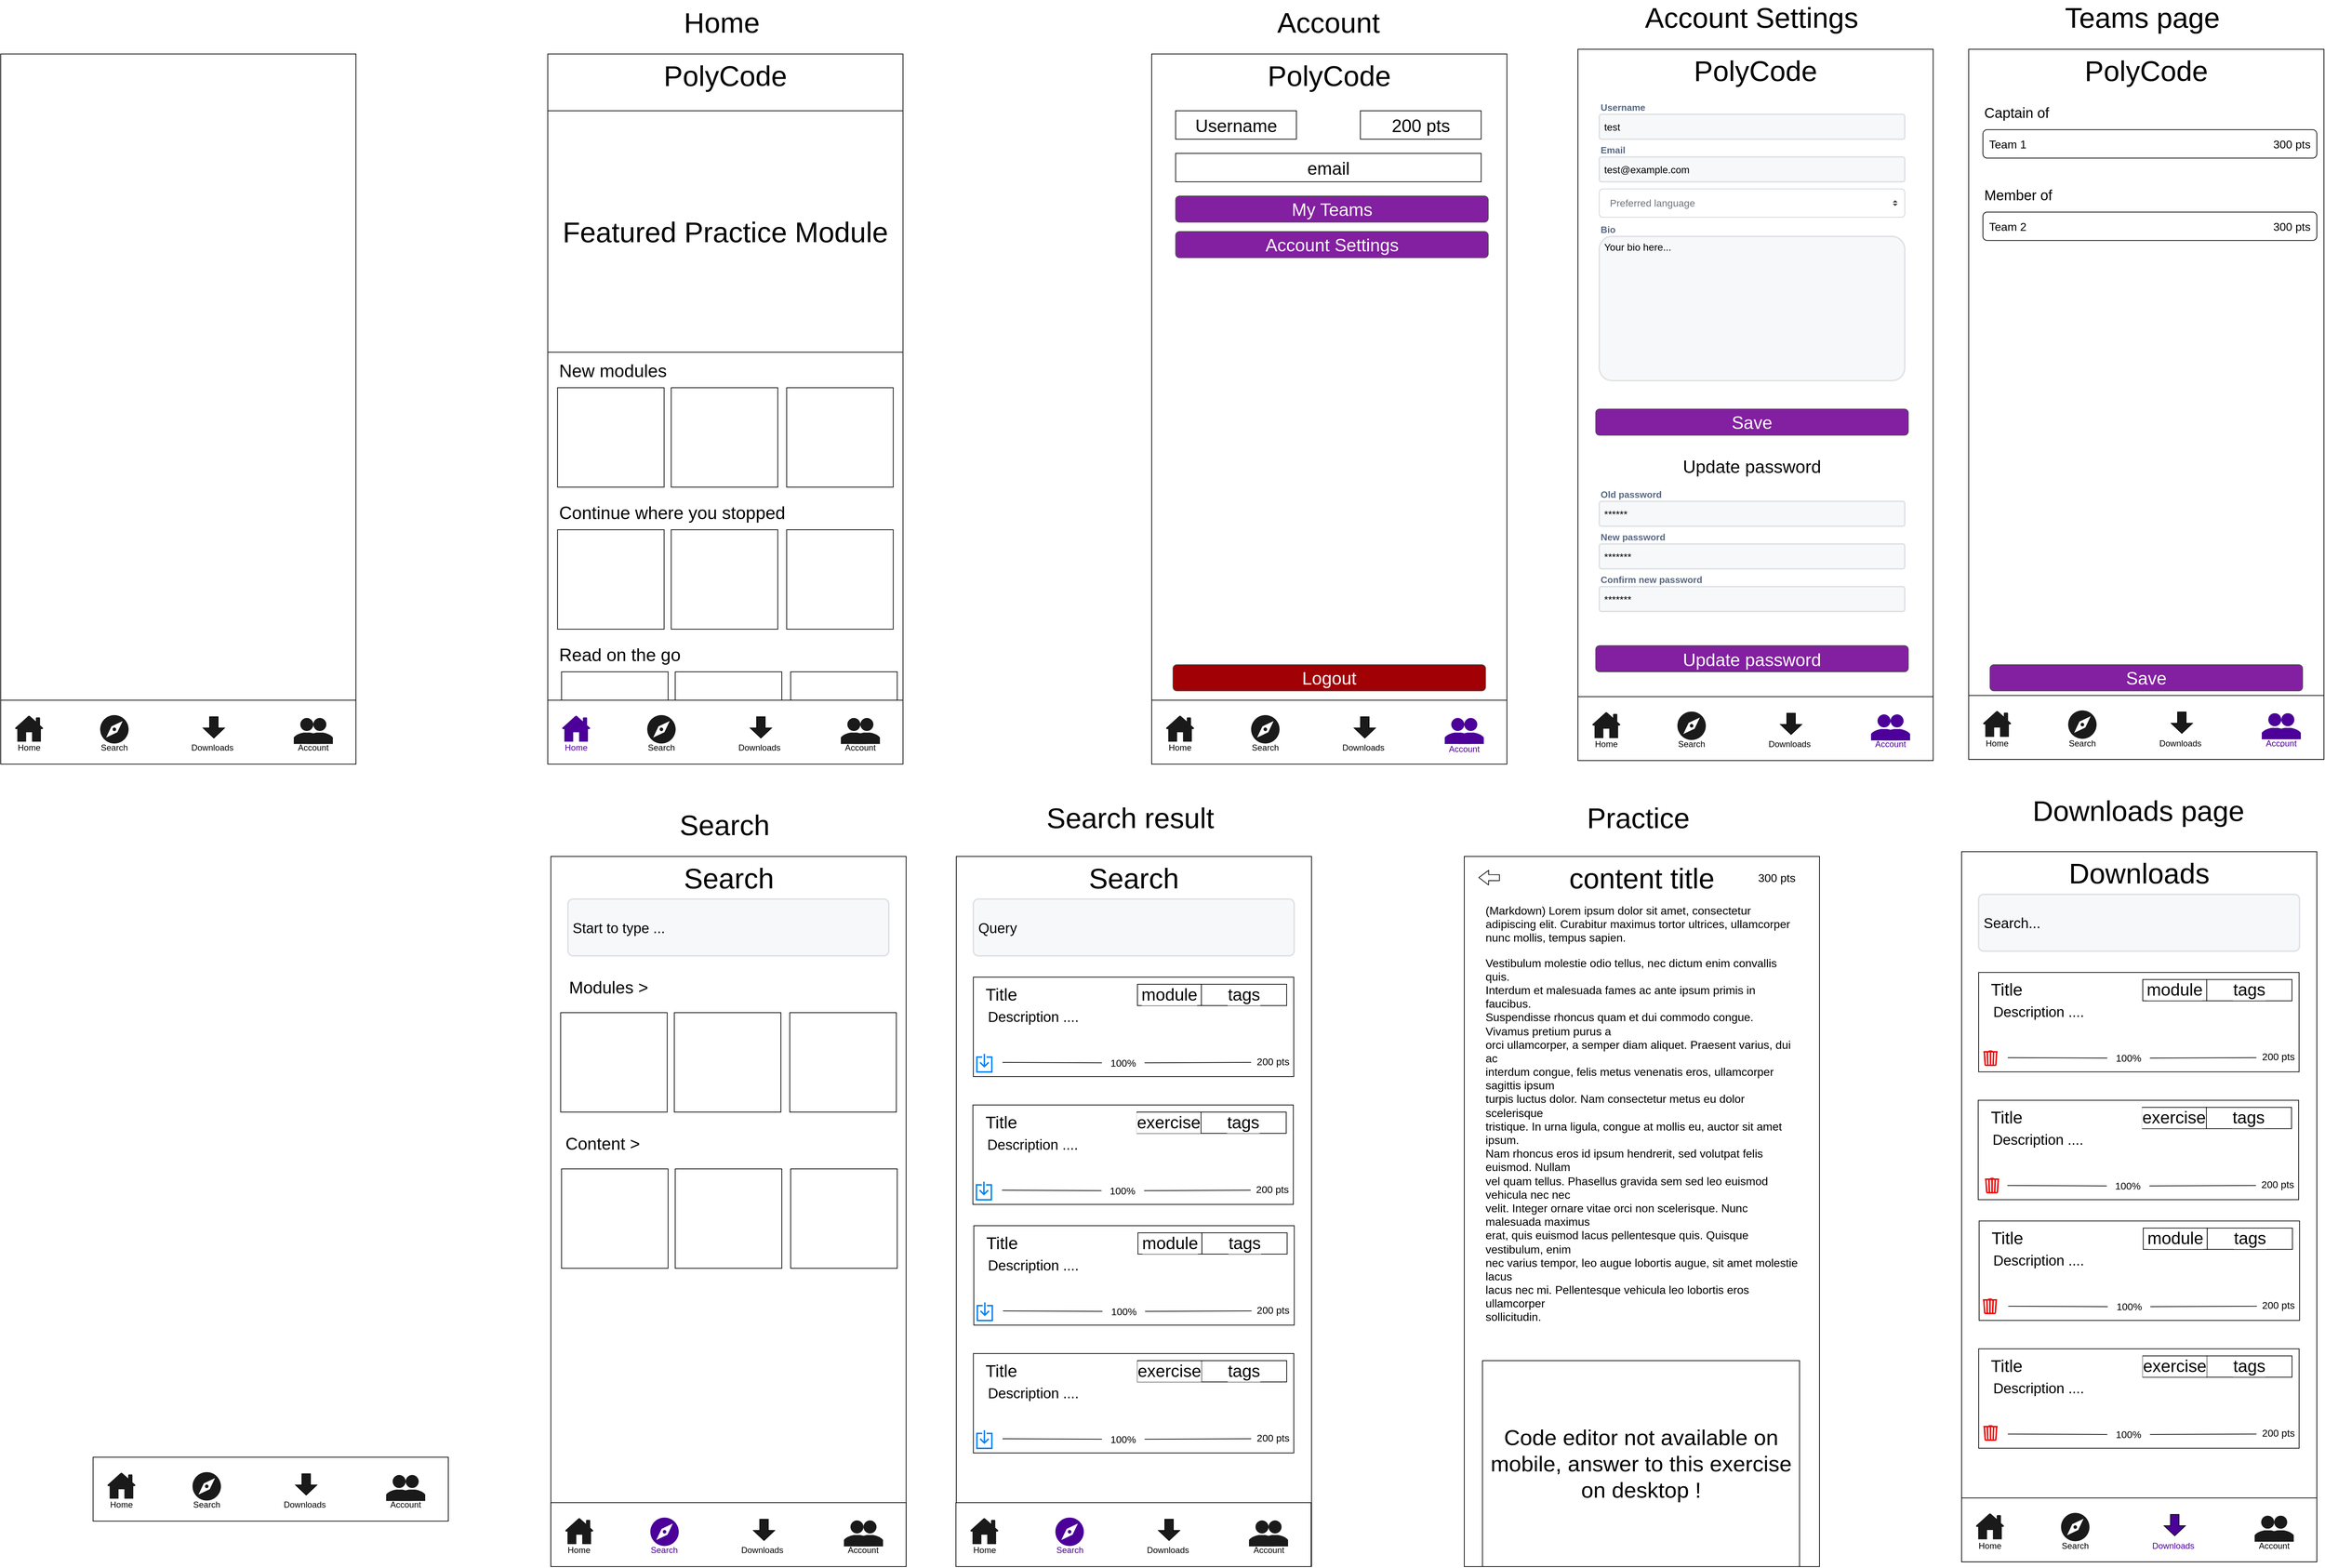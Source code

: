 <mxfile>
    <diagram id="5f1qsJ-k96uJmgbrYSEO" name="Page-1">
        <mxGraphModel dx="1348" dy="2881" grid="1" gridSize="10" guides="1" tooltips="1" connect="1" arrows="1" fold="1" page="1" pageScale="1" pageWidth="850" pageHeight="1100" math="0" shadow="0">
            <root>
                <mxCell id="0"/>
                <mxCell id="1" parent="0"/>
                <mxCell id="19" value="" style="rounded=0;whiteSpace=wrap;html=1;aspect=fixed;" parent="1" vertex="1">
                    <mxGeometry x="850" y="-2120" width="500" height="1000" as="geometry"/>
                </mxCell>
                <mxCell id="43" value="" style="rounded=0;whiteSpace=wrap;html=1;fontSize=40;strokeWidth=1;fillColor=none;" parent="1" vertex="1">
                    <mxGeometry x="869.38" y="-1250" width="150" height="130" as="geometry"/>
                </mxCell>
                <mxCell id="45" value="" style="rounded=0;whiteSpace=wrap;html=1;fontSize=40;strokeWidth=1;fillColor=none;" parent="1" vertex="1">
                    <mxGeometry x="1029.38" y="-1250" width="150" height="130" as="geometry"/>
                </mxCell>
                <mxCell id="46" value="" style="rounded=0;whiteSpace=wrap;html=1;fontSize=40;strokeWidth=1;fillColor=default;" parent="1" vertex="1">
                    <mxGeometry x="1191.88" y="-1250" width="150" height="130" as="geometry"/>
                </mxCell>
                <mxCell id="3" value="" style="rounded=0;whiteSpace=wrap;html=1;aspect=fixed;" parent="1" vertex="1">
                    <mxGeometry x="80" y="-2120" width="500" height="1000" as="geometry"/>
                </mxCell>
                <mxCell id="31" value="&lt;font style=&quot;font-size: 40px;&quot;&gt;PolyCode&lt;/font&gt;" style="rounded=0;whiteSpace=wrap;html=1;strokeColor=none;fontSize=40;strokeWidth=0;fillColor=none;" parent="1" vertex="1">
                    <mxGeometry x="976.25" y="-2120" width="247.5" height="60" as="geometry"/>
                </mxCell>
                <mxCell id="32" value="Home" style="text;html=1;strokeColor=none;fillColor=none;align=center;verticalAlign=middle;whiteSpace=wrap;rounded=0;fontSize=40;" parent="1" vertex="1">
                    <mxGeometry x="1005" y="-2180" width="180" height="30" as="geometry"/>
                </mxCell>
                <mxCell id="33" value="Featured Practice Module" style="rounded=0;whiteSpace=wrap;html=1;fontSize=40;strokeWidth=1;" parent="1" vertex="1">
                    <mxGeometry x="850" y="-2040" width="500" height="340" as="geometry"/>
                </mxCell>
                <mxCell id="34" value="" style="rounded=0;whiteSpace=wrap;html=1;fontSize=40;strokeWidth=1;fillColor=none;" parent="1" vertex="1">
                    <mxGeometry x="863.75" y="-1650" width="150" height="140" as="geometry"/>
                </mxCell>
                <mxCell id="35" value="New modules" style="text;html=1;strokeColor=none;fillColor=none;align=left;verticalAlign=middle;whiteSpace=wrap;rounded=0;fontSize=25;" parent="1" vertex="1">
                    <mxGeometry x="863.75" y="-1690" width="170" height="30" as="geometry"/>
                </mxCell>
                <mxCell id="37" value="" style="rounded=0;whiteSpace=wrap;html=1;fontSize=40;strokeWidth=1;fillColor=none;" parent="1" vertex="1">
                    <mxGeometry x="1023.75" y="-1650" width="150" height="140" as="geometry"/>
                </mxCell>
                <mxCell id="38" value="" style="rounded=0;whiteSpace=wrap;html=1;fontSize=40;strokeWidth=1;fillColor=default;" parent="1" vertex="1">
                    <mxGeometry x="1186.25" y="-1650" width="150" height="140" as="geometry"/>
                </mxCell>
                <mxCell id="39" value="" style="rounded=0;whiteSpace=wrap;html=1;fontSize=40;strokeWidth=1;fillColor=none;" parent="1" vertex="1">
                    <mxGeometry x="863.75" y="-1450" width="150" height="140" as="geometry"/>
                </mxCell>
                <mxCell id="40" value="Continue where you stopped" style="text;html=1;strokeColor=none;fillColor=none;align=left;verticalAlign=middle;whiteSpace=wrap;rounded=0;fontSize=25;" parent="1" vertex="1">
                    <mxGeometry x="863.75" y="-1490" width="340" height="30" as="geometry"/>
                </mxCell>
                <mxCell id="41" value="" style="rounded=0;whiteSpace=wrap;html=1;fontSize=40;strokeWidth=1;fillColor=none;" parent="1" vertex="1">
                    <mxGeometry x="1023.75" y="-1450" width="150" height="140" as="geometry"/>
                </mxCell>
                <mxCell id="42" value="" style="rounded=0;whiteSpace=wrap;html=1;fontSize=40;strokeWidth=1;fillColor=default;" parent="1" vertex="1">
                    <mxGeometry x="1186.25" y="-1450" width="150" height="140" as="geometry"/>
                </mxCell>
                <mxCell id="44" value="Read on the go" style="text;html=1;strokeColor=none;fillColor=none;align=left;verticalAlign=middle;whiteSpace=wrap;rounded=0;fontSize=25;" parent="1" vertex="1">
                    <mxGeometry x="863.75" y="-1290" width="340" height="30" as="geometry"/>
                </mxCell>
                <mxCell id="50" value="" style="rounded=0;whiteSpace=wrap;html=1;aspect=fixed;" parent="1" vertex="1">
                    <mxGeometry x="1700" y="-2120" width="500" height="1000" as="geometry"/>
                </mxCell>
                <mxCell id="54" value="" style="rounded=0;whiteSpace=wrap;html=1;fontColor=#000000;" parent="1" vertex="1">
                    <mxGeometry x="1700" y="-1210" width="500" height="90" as="geometry"/>
                </mxCell>
                <mxCell id="65" value="&lt;font style=&quot;font-size: 40px;&quot;&gt;PolyCode&lt;/font&gt;" style="rounded=0;whiteSpace=wrap;html=1;strokeColor=none;fontSize=40;strokeWidth=0;fillColor=none;" parent="1" vertex="1">
                    <mxGeometry x="1826.25" y="-2120" width="247.5" height="60" as="geometry"/>
                </mxCell>
                <mxCell id="66" value="Account" style="text;html=1;strokeColor=none;fillColor=none;align=center;verticalAlign=middle;whiteSpace=wrap;rounded=0;fontSize=40;" parent="1" vertex="1">
                    <mxGeometry x="1858.75" y="-2180" width="180" height="30" as="geometry"/>
                </mxCell>
                <mxCell id="80" value="Username" style="rounded=0;whiteSpace=wrap;html=1;labelBackgroundColor=none;fontSize=25;fontColor=none;strokeWidth=1;fillColor=none;" parent="1" vertex="1">
                    <mxGeometry x="1733.75" y="-2040" width="170" height="40" as="geometry"/>
                </mxCell>
                <mxCell id="81" value="200 pts" style="rounded=0;whiteSpace=wrap;html=1;labelBackgroundColor=none;fontSize=25;fontColor=none;strokeWidth=1;fillColor=none;" parent="1" vertex="1">
                    <mxGeometry x="1993.75" y="-2040" width="170" height="40" as="geometry"/>
                </mxCell>
                <mxCell id="82" value="email" style="rounded=0;whiteSpace=wrap;html=1;labelBackgroundColor=none;fontSize=25;fontColor=none;strokeWidth=1;fillColor=none;" parent="1" vertex="1">
                    <mxGeometry x="1733.75" y="-1980" width="430" height="40" as="geometry"/>
                </mxCell>
                <mxCell id="84" value="Logout" style="rounded=1;html=1;shadow=0;dashed=0;whiteSpace=wrap;fontSize=25;fillColor=#A10005;align=center;strokeColor=#4D4D4D;fontColor=#ffffff;labelBackgroundColor=none;" parent="1" vertex="1">
                    <mxGeometry x="1730" y="-1260" width="440" height="36.88" as="geometry"/>
                </mxCell>
                <mxCell id="85" value="My Teams" style="rounded=1;html=1;shadow=0;dashed=0;whiteSpace=wrap;fontSize=25;fillColor=#831FA1;align=center;strokeColor=#4D4D4D;fontColor=#ffffff;labelBackgroundColor=none;" parent="1" vertex="1">
                    <mxGeometry x="1733.75" y="-1920" width="440" height="36.88" as="geometry"/>
                </mxCell>
                <mxCell id="87" value="Account Settings" style="rounded=1;html=1;shadow=0;dashed=0;whiteSpace=wrap;fontSize=25;fillColor=#831FA1;align=center;strokeColor=#4D4D4D;fontColor=#ffffff;labelBackgroundColor=none;" parent="1" vertex="1">
                    <mxGeometry x="1733.75" y="-1870" width="440" height="36.88" as="geometry"/>
                </mxCell>
                <mxCell id="88" value="" style="rounded=0;whiteSpace=wrap;html=1;aspect=fixed;" parent="1" vertex="1">
                    <mxGeometry x="2300" y="-2126.66" width="500" height="1000" as="geometry"/>
                </mxCell>
                <mxCell id="100" value="&lt;font style=&quot;font-size: 40px;&quot;&gt;PolyCode&lt;/font&gt;" style="rounded=0;whiteSpace=wrap;html=1;strokeColor=none;fontSize=40;strokeWidth=0;fillColor=none;" parent="1" vertex="1">
                    <mxGeometry x="2426.25" y="-2126.66" width="247.5" height="60" as="geometry"/>
                </mxCell>
                <mxCell id="101" value="Account Settings" style="text;html=1;strokeColor=none;fillColor=none;align=center;verticalAlign=middle;whiteSpace=wrap;rounded=0;fontSize=40;" parent="1" vertex="1">
                    <mxGeometry x="2384.38" y="-2186.66" width="321.25" height="30" as="geometry"/>
                </mxCell>
                <mxCell id="108" value="&lt;font style=&quot;font-size: 13px&quot;&gt;Username&lt;/font&gt;" style="fillColor=none;strokeColor=none;html=1;fontSize=12;fontStyle=0;align=left;fontColor=#596780;fontStyle=1;fontSize=11" parent="1" vertex="1">
                    <mxGeometry x="2330" y="-2055" width="240" height="20" as="geometry"/>
                </mxCell>
                <mxCell id="109" value="&lt;font style=&quot;font-size: 14px&quot;&gt;test&lt;/font&gt;" style="rounded=1;arcSize=9;fillColor=#F7F8F9;align=left;spacingLeft=5;strokeColor=#DEE1E6;html=1;strokeWidth=2;fontSize=12" parent="1" vertex="1">
                    <mxGeometry x="2330" y="-2035" width="430" height="35" as="geometry"/>
                </mxCell>
                <mxCell id="110" value="&lt;font style=&quot;font-size: 13px&quot;&gt;Email&lt;/font&gt;" style="fillColor=none;strokeColor=none;html=1;fontSize=12;fontStyle=0;align=left;fontColor=#596780;fontStyle=1;fontSize=11" parent="1" vertex="1">
                    <mxGeometry x="2330" y="-1995" width="240" height="20" as="geometry"/>
                </mxCell>
                <mxCell id="111" value="&lt;font style=&quot;font-size: 14px&quot;&gt;test@example.com&lt;/font&gt;" style="rounded=1;arcSize=9;fillColor=#F7F8F9;align=left;spacingLeft=5;strokeColor=#DEE1E6;html=1;strokeWidth=2;fontSize=12" parent="1" vertex="1">
                    <mxGeometry x="2330" y="-1975" width="430" height="35" as="geometry"/>
                </mxCell>
                <mxCell id="112" value="Preferred language" style="html=1;shadow=0;dashed=0;shape=mxgraph.bootstrap.rrect;rSize=5;fillColor=#ffffff;strokeColor=#CED4DA;align=left;spacing=15;fontSize=14;fontColor=#6C767D;" parent="1" vertex="1">
                    <mxGeometry x="2330.01" y="-1930" width="430" height="40" as="geometry"/>
                </mxCell>
                <mxCell id="113" value="" style="shape=triangle;direction=south;fillColor=#343A40;strokeColor=none;perimeter=none;fontSize=14;" parent="112" vertex="1">
                    <mxGeometry x="1" y="0.5" width="7" height="3" relative="1" as="geometry">
                        <mxPoint x="-17" y="1" as="offset"/>
                    </mxGeometry>
                </mxCell>
                <mxCell id="114" value="" style="shape=triangle;direction=north;fillColor=#343A40;strokeColor=none;perimeter=none;fontSize=14;" parent="112" vertex="1">
                    <mxGeometry x="1" y="0.5" width="7" height="3" relative="1" as="geometry">
                        <mxPoint x="-17" y="-4" as="offset"/>
                    </mxGeometry>
                </mxCell>
                <mxCell id="115" value="&lt;font style=&quot;font-size: 13px&quot;&gt;Bio&lt;/font&gt;" style="fillColor=none;strokeColor=none;html=1;fontSize=12;fontStyle=0;align=left;fontColor=#596780;fontStyle=1;fontSize=11" parent="1" vertex="1">
                    <mxGeometry x="2330.01" y="-1883.12" width="240" height="20" as="geometry"/>
                </mxCell>
                <mxCell id="116" value="&lt;font style=&quot;font-size: 14px&quot;&gt;Your bio here...&lt;br&gt;&lt;/font&gt;" style="rounded=1;arcSize=9;fillColor=#F7F8F9;align=left;spacingLeft=5;strokeColor=#DEE1E6;html=1;strokeWidth=2;fontSize=12;verticalAlign=top;" parent="1" vertex="1">
                    <mxGeometry x="2330.01" y="-1863.12" width="430" height="203.12" as="geometry"/>
                </mxCell>
                <mxCell id="117" value="Save" style="rounded=1;html=1;shadow=0;dashed=0;whiteSpace=wrap;fontSize=25;fillColor=#831FA1;align=center;strokeColor=#4D4D4D;fontColor=#ffffff;labelBackgroundColor=none;" parent="1" vertex="1">
                    <mxGeometry x="2325" y="-1620" width="440" height="36.88" as="geometry"/>
                </mxCell>
                <mxCell id="118" value="" style="rounded=0;whiteSpace=wrap;html=1;aspect=fixed;" parent="1" vertex="1">
                    <mxGeometry x="2850" y="-2126.66" width="500" height="1000" as="geometry"/>
                </mxCell>
                <mxCell id="130" value="&lt;font style=&quot;font-size: 40px;&quot;&gt;PolyCode&lt;/font&gt;" style="rounded=0;whiteSpace=wrap;html=1;strokeColor=none;fontSize=40;strokeWidth=0;fillColor=none;" parent="1" vertex="1">
                    <mxGeometry x="2976.25" y="-2126.66" width="247.5" height="60" as="geometry"/>
                </mxCell>
                <mxCell id="131" value="Teams page" style="text;html=1;strokeColor=none;fillColor=none;align=center;verticalAlign=middle;whiteSpace=wrap;rounded=0;fontSize=40;" parent="1" vertex="1">
                    <mxGeometry x="2934.38" y="-2186.66" width="321.25" height="30" as="geometry"/>
                </mxCell>
                <mxCell id="141" value="Save" style="rounded=1;html=1;shadow=0;dashed=0;whiteSpace=wrap;fontSize=25;fillColor=#831FA1;align=center;strokeColor=#4D4D4D;fontColor=#ffffff;labelBackgroundColor=none;" parent="1" vertex="1">
                    <mxGeometry x="2880" y="-1260" width="440" height="36.88" as="geometry"/>
                </mxCell>
                <mxCell id="142" value="&lt;font style=&quot;font-size: 20px&quot;&gt;Captain of&amp;nbsp;&lt;/font&gt;" style="text;html=1;align=left;verticalAlign=middle;resizable=0;points=[];autosize=1;strokeColor=none;fillColor=none;fontSize=14;" parent="1" vertex="1">
                    <mxGeometry x="2870" y="-2048.34" width="110" height="20" as="geometry"/>
                </mxCell>
                <mxCell id="143" value="" style="rounded=1;whiteSpace=wrap;html=1;fontSize=20;" parent="1" vertex="1">
                    <mxGeometry x="2870" y="-2013.34" width="470" height="40" as="geometry"/>
                </mxCell>
                <mxCell id="144" value="Team 1" style="text;html=1;strokeColor=none;fillColor=none;align=center;verticalAlign=middle;whiteSpace=wrap;rounded=0;fontSize=16;" parent="1" vertex="1">
                    <mxGeometry x="2870" y="-2008.34" width="70" height="30" as="geometry"/>
                </mxCell>
                <mxCell id="145" value="300 pts" style="text;html=1;strokeColor=none;fillColor=none;align=center;verticalAlign=middle;whiteSpace=wrap;rounded=0;fontSize=16;" parent="1" vertex="1">
                    <mxGeometry x="3270" y="-2008.34" width="70" height="30" as="geometry"/>
                </mxCell>
                <mxCell id="146" value="&lt;font style=&quot;font-size: 20px&quot;&gt;Member of&amp;nbsp;&lt;/font&gt;" style="text;html=1;align=left;verticalAlign=middle;resizable=0;points=[];autosize=1;strokeColor=none;fillColor=none;fontSize=14;" parent="1" vertex="1">
                    <mxGeometry x="2870" y="-1932.4" width="120" height="20" as="geometry"/>
                </mxCell>
                <mxCell id="147" value="" style="rounded=1;whiteSpace=wrap;html=1;fontSize=20;" parent="1" vertex="1">
                    <mxGeometry x="2870" y="-1897.4" width="470" height="40" as="geometry"/>
                </mxCell>
                <mxCell id="148" value="Team 2" style="text;html=1;strokeColor=none;fillColor=none;align=center;verticalAlign=middle;whiteSpace=wrap;rounded=0;fontSize=16;" parent="1" vertex="1">
                    <mxGeometry x="2870" y="-1892.4" width="70" height="30" as="geometry"/>
                </mxCell>
                <mxCell id="149" value="300 pts" style="text;html=1;strokeColor=none;fillColor=none;align=center;verticalAlign=middle;whiteSpace=wrap;rounded=0;fontSize=16;" parent="1" vertex="1">
                    <mxGeometry x="3270" y="-1892.4" width="70" height="30" as="geometry"/>
                </mxCell>
                <mxCell id="150" value="" style="rounded=0;whiteSpace=wrap;html=1;aspect=fixed;" parent="1" vertex="1">
                    <mxGeometry x="854.38" y="-990" width="500" height="1000" as="geometry"/>
                </mxCell>
                <mxCell id="165" value="&lt;font style=&quot;font-size: 40px&quot;&gt;Search&lt;/font&gt;" style="rounded=0;whiteSpace=wrap;html=1;strokeColor=none;fontSize=40;strokeWidth=0;fillColor=none;" parent="1" vertex="1">
                    <mxGeometry x="980.63" y="-990" width="247.5" height="60" as="geometry"/>
                </mxCell>
                <mxCell id="166" value="Search" style="text;html=1;strokeColor=none;fillColor=none;align=center;verticalAlign=middle;whiteSpace=wrap;rounded=0;fontSize=40;" parent="1" vertex="1">
                    <mxGeometry x="1009.38" y="-1050" width="180" height="30" as="geometry"/>
                </mxCell>
                <mxCell id="178" value="Start to type ..." style="rounded=1;arcSize=9;fillColor=#F7F8F9;align=left;spacingLeft=5;strokeColor=#DEE1E6;html=1;strokeWidth=2;fontSize=20;" parent="1" vertex="1">
                    <mxGeometry x="878.38" y="-930" width="451.62" height="80" as="geometry"/>
                </mxCell>
                <mxCell id="179" value="Modules &amp;gt;" style="text;html=1;strokeColor=none;fillColor=none;align=left;verticalAlign=middle;whiteSpace=wrap;rounded=0;fontSize=24;" parent="1" vertex="1">
                    <mxGeometry x="878.38" y="-820" width="131.62" height="30" as="geometry"/>
                </mxCell>
                <mxCell id="181" value="Content &amp;gt;" style="text;html=1;strokeColor=none;fillColor=none;align=left;verticalAlign=middle;whiteSpace=wrap;rounded=0;fontSize=24;" parent="1" vertex="1">
                    <mxGeometry x="872.94" y="-600" width="131.62" height="30" as="geometry"/>
                </mxCell>
                <mxCell id="182" value="" style="rounded=0;whiteSpace=wrap;fontSize=40;strokeWidth=1;fillColor=none;" parent="1" vertex="1">
                    <mxGeometry x="868.13" y="-770" width="150" height="140" as="geometry"/>
                </mxCell>
                <mxCell id="183" value="" style="rounded=0;whiteSpace=wrap;fontSize=40;strokeWidth=1;fillColor=none;" parent="1" vertex="1">
                    <mxGeometry x="1028.13" y="-770" width="150" height="140" as="geometry"/>
                </mxCell>
                <mxCell id="184" value="" style="rounded=0;whiteSpace=wrap;fontSize=40;strokeWidth=1;fillColor=default;" parent="1" vertex="1">
                    <mxGeometry x="1190.63" y="-770" width="150" height="140" as="geometry"/>
                </mxCell>
                <mxCell id="185" value="" style="rounded=0;whiteSpace=wrap;html=1;fontSize=40;strokeWidth=1;fillColor=none;" parent="1" vertex="1">
                    <mxGeometry x="869.38" y="-550" width="150" height="140" as="geometry"/>
                </mxCell>
                <mxCell id="186" value="" style="rounded=0;whiteSpace=wrap;html=1;fontSize=40;strokeWidth=1;fillColor=none;" parent="1" vertex="1">
                    <mxGeometry x="1029.38" y="-550" width="150" height="140" as="geometry"/>
                </mxCell>
                <mxCell id="187" value="" style="rounded=0;whiteSpace=wrap;html=1;fontSize=40;strokeWidth=1;fillColor=default;" parent="1" vertex="1">
                    <mxGeometry x="1191.88" y="-550" width="150" height="140" as="geometry"/>
                </mxCell>
                <mxCell id="188" value="" style="rounded=0;whiteSpace=wrap;html=1;aspect=fixed;" parent="1" vertex="1">
                    <mxGeometry x="1425" y="-990" width="500" height="1000" as="geometry"/>
                </mxCell>
                <mxCell id="200" value="&lt;font style=&quot;font-size: 40px&quot;&gt;Search&lt;/font&gt;" style="rounded=0;whiteSpace=wrap;html=1;strokeColor=none;fontSize=40;strokeWidth=0;fillColor=none;" parent="1" vertex="1">
                    <mxGeometry x="1551.25" y="-990" width="247.5" height="60" as="geometry"/>
                </mxCell>
                <mxCell id="201" value="Search result" style="text;html=1;strokeColor=none;fillColor=none;align=center;verticalAlign=middle;whiteSpace=wrap;rounded=0;fontSize=40;" parent="1" vertex="1">
                    <mxGeometry x="1535" y="-1060" width="270" height="30" as="geometry"/>
                </mxCell>
                <mxCell id="202" value="Query" style="rounded=1;arcSize=9;fillColor=#F7F8F9;align=left;spacingLeft=5;strokeColor=#DEE1E6;html=1;strokeWidth=2;fontSize=20;" parent="1" vertex="1">
                    <mxGeometry x="1449" y="-930" width="451.62" height="80" as="geometry"/>
                </mxCell>
                <mxCell id="211" value="" style="rounded=0;whiteSpace=wrap;html=1;fontSize=40;strokeWidth=1;fillColor=default;" parent="1" vertex="1">
                    <mxGeometry x="1449" y="-820" width="451" height="140" as="geometry"/>
                </mxCell>
                <mxCell id="213" value="Title" style="text;html=1;strokeColor=none;fillColor=none;align=center;verticalAlign=middle;whiteSpace=wrap;rounded=0;labelBackgroundColor=default;fontSize=24;fontColor=#000000;" parent="1" vertex="1">
                    <mxGeometry x="1426.25" y="-810" width="125" height="30" as="geometry"/>
                </mxCell>
                <mxCell id="214" value="tags" style="rounded=0;whiteSpace=wrap;html=1;labelBackgroundColor=default;fontSize=24;" parent="1" vertex="1">
                    <mxGeometry x="1770" y="-810" width="120" height="30" as="geometry"/>
                </mxCell>
                <mxCell id="216" value="Description ...." style="text;html=1;align=center;verticalAlign=middle;resizable=0;points=[];autosize=1;strokeColor=none;fillColor=none;fontSize=20;fontColor=#000000;" parent="1" vertex="1">
                    <mxGeometry x="1462.5" y="-780" width="140" height="30" as="geometry"/>
                </mxCell>
                <mxCell id="217" value="" style="html=1;verticalLabelPosition=bottom;align=center;labelBackgroundColor=#ffffff;verticalAlign=top;strokeWidth=2;strokeColor=#0080F0;shadow=0;dashed=0;shape=mxgraph.ios7.icons.down;fontSize=20;fontColor=#000000;fillColor=none;" parent="1" vertex="1">
                    <mxGeometry x="1454" y="-712" width="21" height="25.5" as="geometry"/>
                </mxCell>
                <mxCell id="218" value="" style="endArrow=none;html=1;fontSize=20;fontColor=#000000;startArrow=none;" parent="1" source="219" edge="1">
                    <mxGeometry width="50" height="50" relative="1" as="geometry">
                        <mxPoint x="1490" y="-700" as="sourcePoint"/>
                        <mxPoint x="1840" y="-700" as="targetPoint"/>
                    </mxGeometry>
                </mxCell>
                <mxCell id="219" value="100%" style="text;html=1;strokeColor=none;fillColor=none;align=center;verticalAlign=middle;whiteSpace=wrap;rounded=0;labelBackgroundColor=default;fontSize=14;fontColor=#000000;" parent="1" vertex="1">
                    <mxGeometry x="1630" y="-714.25" width="60" height="30" as="geometry"/>
                </mxCell>
                <mxCell id="220" value="" style="endArrow=none;html=1;fontSize=20;fontColor=#000000;" parent="1" target="219" edge="1">
                    <mxGeometry width="50" height="50" relative="1" as="geometry">
                        <mxPoint x="1490" y="-700" as="sourcePoint"/>
                        <mxPoint x="1870" y="-700" as="targetPoint"/>
                    </mxGeometry>
                </mxCell>
                <mxCell id="221" value="200 pts" style="text;html=1;strokeColor=none;fillColor=none;align=center;verticalAlign=middle;whiteSpace=wrap;rounded=0;labelBackgroundColor=default;fontSize=14;fontColor=#000000;" parent="1" vertex="1">
                    <mxGeometry x="1840.62" y="-716.5" width="60" height="30" as="geometry"/>
                </mxCell>
                <mxCell id="222" value="module" style="rounded=0;whiteSpace=wrap;html=1;labelBackgroundColor=default;fontSize=24;" parent="1" vertex="1">
                    <mxGeometry x="1680" y="-810" width="90" height="30" as="geometry"/>
                </mxCell>
                <mxCell id="223" value="" style="rounded=0;whiteSpace=wrap;html=1;fontSize=40;strokeWidth=1;fillColor=default;" parent="1" vertex="1">
                    <mxGeometry x="1448.38" y="-640" width="451" height="140" as="geometry"/>
                </mxCell>
                <mxCell id="224" value="Title" style="text;html=1;strokeColor=none;fillColor=none;align=center;verticalAlign=middle;whiteSpace=wrap;rounded=0;labelBackgroundColor=default;fontSize=24;fontColor=#000000;" parent="1" vertex="1">
                    <mxGeometry x="1425.63" y="-630" width="125" height="30" as="geometry"/>
                </mxCell>
                <mxCell id="225" value="tags" style="rounded=0;whiteSpace=wrap;html=1;labelBackgroundColor=default;fontSize=24;" parent="1" vertex="1">
                    <mxGeometry x="1769.38" y="-630" width="120" height="30" as="geometry"/>
                </mxCell>
                <mxCell id="226" value="Description ...." style="text;html=1;align=center;verticalAlign=middle;resizable=0;points=[];autosize=1;strokeColor=none;fillColor=none;fontSize=20;fontColor=#000000;" parent="1" vertex="1">
                    <mxGeometry x="1461.88" y="-600" width="140" height="30" as="geometry"/>
                </mxCell>
                <mxCell id="227" value="" style="html=1;verticalLabelPosition=bottom;align=center;labelBackgroundColor=#ffffff;verticalAlign=top;strokeWidth=2;strokeColor=#0080F0;shadow=0;dashed=0;shape=mxgraph.ios7.icons.down;fontSize=20;fontColor=#000000;fillColor=none;" parent="1" vertex="1">
                    <mxGeometry x="1453.38" y="-532" width="21" height="25.5" as="geometry"/>
                </mxCell>
                <mxCell id="228" value="" style="endArrow=none;html=1;fontSize=20;fontColor=#000000;startArrow=none;" parent="1" source="229" edge="1">
                    <mxGeometry width="50" height="50" relative="1" as="geometry">
                        <mxPoint x="1489.38" y="-520" as="sourcePoint"/>
                        <mxPoint x="1839.38" y="-520" as="targetPoint"/>
                    </mxGeometry>
                </mxCell>
                <mxCell id="229" value="100%" style="text;html=1;strokeColor=none;fillColor=none;align=center;verticalAlign=middle;whiteSpace=wrap;rounded=0;labelBackgroundColor=default;fontSize=14;fontColor=#000000;" parent="1" vertex="1">
                    <mxGeometry x="1629.38" y="-534.25" width="60" height="30" as="geometry"/>
                </mxCell>
                <mxCell id="230" value="" style="endArrow=none;html=1;fontSize=20;fontColor=#000000;" parent="1" target="229" edge="1">
                    <mxGeometry width="50" height="50" relative="1" as="geometry">
                        <mxPoint x="1489.38" y="-520" as="sourcePoint"/>
                        <mxPoint x="1869.38" y="-520" as="targetPoint"/>
                    </mxGeometry>
                </mxCell>
                <mxCell id="231" value="200 pts" style="text;html=1;strokeColor=none;fillColor=none;align=center;verticalAlign=middle;whiteSpace=wrap;rounded=0;labelBackgroundColor=default;fontSize=14;fontColor=#000000;" parent="1" vertex="1">
                    <mxGeometry x="1840" y="-536.5" width="60" height="30" as="geometry"/>
                </mxCell>
                <mxCell id="232" value="exercise" style="rounded=0;whiteSpace=wrap;html=1;labelBackgroundColor=default;fontSize=24;" parent="1" vertex="1">
                    <mxGeometry x="1679.38" y="-630" width="90" height="30" as="geometry"/>
                </mxCell>
                <mxCell id="233" value="" style="rounded=0;whiteSpace=wrap;html=1;fontSize=40;strokeWidth=1;fillColor=default;" parent="1" vertex="1">
                    <mxGeometry x="1449.68" y="-470" width="451" height="140" as="geometry"/>
                </mxCell>
                <mxCell id="234" value="Title" style="text;html=1;strokeColor=none;fillColor=none;align=center;verticalAlign=middle;whiteSpace=wrap;rounded=0;labelBackgroundColor=default;fontSize=24;fontColor=#000000;" parent="1" vertex="1">
                    <mxGeometry x="1426.93" y="-460" width="125" height="30" as="geometry"/>
                </mxCell>
                <mxCell id="235" value="tags" style="rounded=0;whiteSpace=wrap;html=1;labelBackgroundColor=default;fontSize=24;" parent="1" vertex="1">
                    <mxGeometry x="1770.68" y="-460" width="120" height="30" as="geometry"/>
                </mxCell>
                <mxCell id="236" value="Description ...." style="text;html=1;align=center;verticalAlign=middle;resizable=0;points=[];autosize=1;strokeColor=none;fillColor=none;fontSize=20;fontColor=#000000;" parent="1" vertex="1">
                    <mxGeometry x="1463.18" y="-430" width="140" height="30" as="geometry"/>
                </mxCell>
                <mxCell id="237" value="" style="html=1;verticalLabelPosition=bottom;align=center;labelBackgroundColor=#ffffff;verticalAlign=top;strokeWidth=2;strokeColor=#0080F0;shadow=0;dashed=0;shape=mxgraph.ios7.icons.down;fontSize=20;fontColor=#000000;fillColor=none;" parent="1" vertex="1">
                    <mxGeometry x="1454.68" y="-362" width="21" height="25.5" as="geometry"/>
                </mxCell>
                <mxCell id="238" value="" style="endArrow=none;html=1;fontSize=20;fontColor=#000000;startArrow=none;" parent="1" source="239" edge="1">
                    <mxGeometry width="50" height="50" relative="1" as="geometry">
                        <mxPoint x="1490.68" y="-350" as="sourcePoint"/>
                        <mxPoint x="1840.68" y="-350" as="targetPoint"/>
                    </mxGeometry>
                </mxCell>
                <mxCell id="239" value="100%" style="text;html=1;strokeColor=none;fillColor=none;align=center;verticalAlign=middle;whiteSpace=wrap;rounded=0;labelBackgroundColor=default;fontSize=14;fontColor=#000000;" parent="1" vertex="1">
                    <mxGeometry x="1630.68" y="-364.25" width="60" height="30" as="geometry"/>
                </mxCell>
                <mxCell id="240" value="" style="endArrow=none;html=1;fontSize=20;fontColor=#000000;" parent="1" target="239" edge="1">
                    <mxGeometry width="50" height="50" relative="1" as="geometry">
                        <mxPoint x="1490.68" y="-350" as="sourcePoint"/>
                        <mxPoint x="1870.68" y="-350" as="targetPoint"/>
                    </mxGeometry>
                </mxCell>
                <mxCell id="241" value="200 pts" style="text;html=1;strokeColor=none;fillColor=none;align=center;verticalAlign=middle;whiteSpace=wrap;rounded=0;labelBackgroundColor=default;fontSize=14;fontColor=#000000;" parent="1" vertex="1">
                    <mxGeometry x="1841.3" y="-366.5" width="60" height="30" as="geometry"/>
                </mxCell>
                <mxCell id="242" value="module" style="rounded=0;whiteSpace=wrap;html=1;labelBackgroundColor=default;fontSize=24;" parent="1" vertex="1">
                    <mxGeometry x="1680.68" y="-460" width="90" height="30" as="geometry"/>
                </mxCell>
                <mxCell id="243" value="" style="rounded=0;whiteSpace=wrap;html=1;fontSize=40;strokeWidth=1;fillColor=default;" parent="1" vertex="1">
                    <mxGeometry x="1449.06" y="-290" width="451" height="140" as="geometry"/>
                </mxCell>
                <mxCell id="244" value="Title" style="text;html=1;strokeColor=none;fillColor=none;align=center;verticalAlign=middle;whiteSpace=wrap;rounded=0;labelBackgroundColor=default;fontSize=24;fontColor=#000000;" parent="1" vertex="1">
                    <mxGeometry x="1426.31" y="-280" width="125" height="30" as="geometry"/>
                </mxCell>
                <mxCell id="245" value="tags" style="rounded=0;whiteSpace=wrap;html=1;labelBackgroundColor=default;fontSize=24;" parent="1" vertex="1">
                    <mxGeometry x="1770.06" y="-280" width="120" height="30" as="geometry"/>
                </mxCell>
                <mxCell id="246" value="Description ...." style="text;html=1;align=center;verticalAlign=middle;resizable=0;points=[];autosize=1;strokeColor=none;fillColor=none;fontSize=20;fontColor=#000000;" parent="1" vertex="1">
                    <mxGeometry x="1462.56" y="-250" width="140" height="30" as="geometry"/>
                </mxCell>
                <mxCell id="247" value="" style="html=1;verticalLabelPosition=bottom;align=center;labelBackgroundColor=#ffffff;verticalAlign=top;strokeWidth=2;strokeColor=#0080F0;shadow=0;dashed=0;shape=mxgraph.ios7.icons.down;fontSize=20;fontColor=#000000;fillColor=none;" parent="1" vertex="1">
                    <mxGeometry x="1454.06" y="-182" width="21" height="25.5" as="geometry"/>
                </mxCell>
                <mxCell id="248" value="" style="endArrow=none;html=1;fontSize=20;fontColor=#000000;startArrow=none;" parent="1" source="249" edge="1">
                    <mxGeometry width="50" height="50" relative="1" as="geometry">
                        <mxPoint x="1490.06" y="-170" as="sourcePoint"/>
                        <mxPoint x="1840.06" y="-170" as="targetPoint"/>
                    </mxGeometry>
                </mxCell>
                <mxCell id="249" value="100%" style="text;html=1;strokeColor=none;fillColor=none;align=center;verticalAlign=middle;whiteSpace=wrap;rounded=0;labelBackgroundColor=default;fontSize=14;fontColor=#000000;" parent="1" vertex="1">
                    <mxGeometry x="1630.06" y="-184.25" width="60" height="30" as="geometry"/>
                </mxCell>
                <mxCell id="250" value="" style="endArrow=none;html=1;fontSize=20;fontColor=#000000;" parent="1" target="249" edge="1">
                    <mxGeometry width="50" height="50" relative="1" as="geometry">
                        <mxPoint x="1490.06" y="-170" as="sourcePoint"/>
                        <mxPoint x="1870.06" y="-170" as="targetPoint"/>
                    </mxGeometry>
                </mxCell>
                <mxCell id="251" value="200 pts" style="text;html=1;strokeColor=none;fillColor=none;align=center;verticalAlign=middle;whiteSpace=wrap;rounded=0;labelBackgroundColor=default;fontSize=14;fontColor=#000000;" parent="1" vertex="1">
                    <mxGeometry x="1840.68" y="-186.5" width="60" height="30" as="geometry"/>
                </mxCell>
                <mxCell id="252" value="exercise" style="rounded=0;whiteSpace=wrap;html=1;labelBackgroundColor=default;fontSize=24;" parent="1" vertex="1">
                    <mxGeometry x="1680.06" y="-280" width="90" height="30" as="geometry"/>
                </mxCell>
                <mxCell id="253" value="" style="rounded=0;whiteSpace=wrap;html=1;aspect=fixed;" parent="1" vertex="1">
                    <mxGeometry x="2140" y="-990" width="500" height="1000" as="geometry"/>
                </mxCell>
                <mxCell id="265" value="&lt;font style=&quot;font-size: 40px&quot;&gt;content title&lt;/font&gt;" style="rounded=0;whiteSpace=wrap;html=1;strokeColor=none;fontSize=40;strokeWidth=0;fillColor=none;" parent="1" vertex="1">
                    <mxGeometry x="2266.25" y="-990" width="247.5" height="60" as="geometry"/>
                </mxCell>
                <mxCell id="266" value="Practice" style="text;html=1;strokeColor=none;fillColor=none;align=center;verticalAlign=middle;whiteSpace=wrap;rounded=0;fontSize=40;" parent="1" vertex="1">
                    <mxGeometry x="2250" y="-1060" width="270" height="30" as="geometry"/>
                </mxCell>
                <mxCell id="308" value="(Markdown) Lorem ipsum dolor sit amet, consectetur adipiscing elit. Curabitur maximus tortor ultrices, ullamcorper nunc mollis, tempus sapien.&lt;br&gt;&lt;p style=&quot;font-size: 16px&quot;&gt;Vestibulum molestie odio tellus, nec dictum enim convallis quis. &lt;br style=&quot;font-size: 16px&quot;&gt;Interdum et malesuada fames ac ante ipsum primis in faucibus. &lt;br style=&quot;font-size: 16px&quot;&gt;Suspendisse rhoncus quam et dui commodo congue. Vivamus pretium purus a &lt;br style=&quot;font-size: 16px&quot;&gt;orci ullamcorper, a semper diam aliquet. Praesent varius, dui ac &lt;br style=&quot;font-size: 16px&quot;&gt;interdum congue, felis metus venenatis eros, ullamcorper sagittis ipsum &lt;br style=&quot;font-size: 16px&quot;&gt;turpis luctus dolor. Nam consectetur metus eu dolor scelerisque &lt;br style=&quot;font-size: 16px&quot;&gt;tristique. In urna ligula, congue at mollis eu, auctor sit amet ipsum. &lt;br style=&quot;font-size: 16px&quot;&gt;Nam rhoncus eros id ipsum hendrerit, sed volutpat felis euismod. Nullam &lt;br style=&quot;font-size: 16px&quot;&gt;vel quam tellus. Phasellus gravida sem sed leo euismod vehicula nec nec &lt;br style=&quot;font-size: 16px&quot;&gt;velit. Integer ornare vitae orci non scelerisque. Nunc malesuada maximus&lt;br style=&quot;font-size: 16px&quot;&gt; erat, quis euismod lacus pellentesque quis. Quisque vestibulum, enim &lt;br style=&quot;font-size: 16px&quot;&gt;nec varius tempor, leo augue lobortis augue, sit amet molestie lacus &lt;br style=&quot;font-size: 16px&quot;&gt;lacus nec mi. Pellentesque vehicula leo lobortis eros ullamcorper &lt;br style=&quot;font-size: 16px&quot;&gt;sollicitudin.&lt;/p&gt;" style="text;html=1;strokeColor=none;fillColor=none;align=left;verticalAlign=top;whiteSpace=wrap;rounded=0;labelBackgroundColor=default;fontSize=16;fontColor=#000000;" parent="1" vertex="1">
                    <mxGeometry x="2167.5" y="-930" width="442.5" height="700" as="geometry"/>
                </mxCell>
                <mxCell id="309" value="&lt;font style=&quot;font-size: 31px&quot;&gt;Code editor not available on mobile, answer to this exercise on desktop !&lt;/font&gt;" style="rounded=0;whiteSpace=wrap;html=1;labelBackgroundColor=default;fontSize=14;fontColor=#000000;fillColor=none;" parent="1" vertex="1">
                    <mxGeometry x="2165.63" y="-280" width="446.25" height="290" as="geometry"/>
                </mxCell>
                <mxCell id="311" value="" style="shape=flexArrow;endArrow=classic;html=1;fontSize=16;fontColor=#000000;endWidth=11.163;endSize=4.265;width=8.372;" parent="1" edge="1">
                    <mxGeometry width="50" height="50" relative="1" as="geometry">
                        <mxPoint x="2190" y="-960.04" as="sourcePoint"/>
                        <mxPoint x="2160" y="-960.27" as="targetPoint"/>
                    </mxGeometry>
                </mxCell>
                <mxCell id="312" value="300 pts" style="text;html=1;strokeColor=none;fillColor=none;align=center;verticalAlign=middle;whiteSpace=wrap;rounded=0;labelBackgroundColor=default;fontSize=16;fontColor=#000000;" parent="1" vertex="1">
                    <mxGeometry x="2550" y="-975" width="60" height="30" as="geometry"/>
                </mxCell>
                <mxCell id="320" value="" style="rounded=0;whiteSpace=wrap;html=1;aspect=fixed;" parent="1" vertex="1">
                    <mxGeometry x="2840" y="-996.66" width="500" height="1000" as="geometry"/>
                </mxCell>
                <mxCell id="332" value="&lt;font style=&quot;font-size: 40px&quot;&gt;Downloads&lt;/font&gt;" style="rounded=0;whiteSpace=wrap;html=1;strokeColor=none;fontSize=40;strokeWidth=0;fillColor=none;" parent="1" vertex="1">
                    <mxGeometry x="2966.25" y="-996.66" width="247.5" height="60" as="geometry"/>
                </mxCell>
                <mxCell id="333" value="Downloads page" style="text;html=1;strokeColor=none;fillColor=none;align=center;verticalAlign=middle;whiteSpace=wrap;rounded=0;fontSize=40;" parent="1" vertex="1">
                    <mxGeometry x="2923.88" y="-1070" width="330" height="30" as="geometry"/>
                </mxCell>
                <mxCell id="334" value="Search..." style="rounded=1;arcSize=9;fillColor=#F7F8F9;align=left;spacingLeft=5;strokeColor=#DEE1E6;html=1;strokeWidth=2;fontSize=20;" parent="1" vertex="1">
                    <mxGeometry x="2864" y="-936.66" width="451.62" height="80" as="geometry"/>
                </mxCell>
                <mxCell id="335" value="" style="rounded=0;whiteSpace=wrap;html=1;fontSize=40;strokeWidth=1;fillColor=default;" parent="1" vertex="1">
                    <mxGeometry x="2864" y="-826.66" width="451" height="140" as="geometry"/>
                </mxCell>
                <mxCell id="336" value="Title" style="text;html=1;strokeColor=none;fillColor=none;align=center;verticalAlign=middle;whiteSpace=wrap;rounded=0;labelBackgroundColor=default;fontSize=24;fontColor=#000000;" parent="1" vertex="1">
                    <mxGeometry x="2841.25" y="-816.66" width="125" height="30" as="geometry"/>
                </mxCell>
                <mxCell id="337" value="tags" style="rounded=0;whiteSpace=wrap;html=1;labelBackgroundColor=default;fontSize=24;" parent="1" vertex="1">
                    <mxGeometry x="3185" y="-816.66" width="120" height="30" as="geometry"/>
                </mxCell>
                <mxCell id="338" value="Description ...." style="text;html=1;align=center;verticalAlign=middle;resizable=0;points=[];autosize=1;strokeColor=none;fillColor=none;fontSize=20;fontColor=#000000;" parent="1" vertex="1">
                    <mxGeometry x="2877.5" y="-786.66" width="140" height="30" as="geometry"/>
                </mxCell>
                <mxCell id="340" value="" style="endArrow=none;html=1;fontSize=20;fontColor=#000000;startArrow=none;" parent="1" source="341" edge="1">
                    <mxGeometry width="50" height="50" relative="1" as="geometry">
                        <mxPoint x="2905" y="-706.66" as="sourcePoint"/>
                        <mxPoint x="3255" y="-706.66" as="targetPoint"/>
                    </mxGeometry>
                </mxCell>
                <mxCell id="341" value="100%" style="text;html=1;strokeColor=none;fillColor=none;align=center;verticalAlign=middle;whiteSpace=wrap;rounded=0;labelBackgroundColor=default;fontSize=14;fontColor=#000000;" parent="1" vertex="1">
                    <mxGeometry x="3045" y="-720.91" width="60" height="30" as="geometry"/>
                </mxCell>
                <mxCell id="342" value="" style="endArrow=none;html=1;fontSize=20;fontColor=#000000;" parent="1" target="341" edge="1">
                    <mxGeometry width="50" height="50" relative="1" as="geometry">
                        <mxPoint x="2905" y="-706.66" as="sourcePoint"/>
                        <mxPoint x="3285" y="-706.66" as="targetPoint"/>
                    </mxGeometry>
                </mxCell>
                <mxCell id="343" value="200 pts" style="text;html=1;strokeColor=none;fillColor=none;align=center;verticalAlign=middle;whiteSpace=wrap;rounded=0;labelBackgroundColor=default;fontSize=14;fontColor=#000000;" parent="1" vertex="1">
                    <mxGeometry x="3255.62" y="-723.16" width="60" height="30" as="geometry"/>
                </mxCell>
                <mxCell id="344" value="module" style="rounded=0;whiteSpace=wrap;html=1;labelBackgroundColor=default;fontSize=24;" parent="1" vertex="1">
                    <mxGeometry x="3095" y="-816.66" width="90" height="30" as="geometry"/>
                </mxCell>
                <mxCell id="345" value="" style="rounded=0;whiteSpace=wrap;html=1;fontSize=40;strokeWidth=1;fillColor=default;" parent="1" vertex="1">
                    <mxGeometry x="2863.38" y="-646.66" width="451" height="140" as="geometry"/>
                </mxCell>
                <mxCell id="346" value="Title" style="text;html=1;strokeColor=none;fillColor=none;align=center;verticalAlign=middle;whiteSpace=wrap;rounded=0;labelBackgroundColor=default;fontSize=24;fontColor=#000000;" parent="1" vertex="1">
                    <mxGeometry x="2840.63" y="-636.66" width="125" height="30" as="geometry"/>
                </mxCell>
                <mxCell id="347" value="tags" style="rounded=0;whiteSpace=wrap;html=1;labelBackgroundColor=default;fontSize=24;" parent="1" vertex="1">
                    <mxGeometry x="3184.38" y="-636.66" width="120" height="30" as="geometry"/>
                </mxCell>
                <mxCell id="348" value="Description ...." style="text;html=1;align=center;verticalAlign=middle;resizable=0;points=[];autosize=1;strokeColor=none;fillColor=none;fontSize=20;fontColor=#000000;" parent="1" vertex="1">
                    <mxGeometry x="2876.88" y="-606.66" width="140" height="30" as="geometry"/>
                </mxCell>
                <mxCell id="350" value="" style="endArrow=none;html=1;fontSize=20;fontColor=#000000;startArrow=none;" parent="1" source="351" edge="1">
                    <mxGeometry width="50" height="50" relative="1" as="geometry">
                        <mxPoint x="2904.38" y="-526.66" as="sourcePoint"/>
                        <mxPoint x="3254.38" y="-526.66" as="targetPoint"/>
                    </mxGeometry>
                </mxCell>
                <mxCell id="351" value="100%" style="text;html=1;strokeColor=none;fillColor=none;align=center;verticalAlign=middle;whiteSpace=wrap;rounded=0;labelBackgroundColor=default;fontSize=14;fontColor=#000000;" parent="1" vertex="1">
                    <mxGeometry x="3044.38" y="-540.91" width="60" height="30" as="geometry"/>
                </mxCell>
                <mxCell id="352" value="" style="endArrow=none;html=1;fontSize=20;fontColor=#000000;" parent="1" target="351" edge="1">
                    <mxGeometry width="50" height="50" relative="1" as="geometry">
                        <mxPoint x="2904.38" y="-526.66" as="sourcePoint"/>
                        <mxPoint x="3284.38" y="-526.66" as="targetPoint"/>
                    </mxGeometry>
                </mxCell>
                <mxCell id="353" value="200 pts" style="text;html=1;strokeColor=none;fillColor=none;align=center;verticalAlign=middle;whiteSpace=wrap;rounded=0;labelBackgroundColor=default;fontSize=14;fontColor=#000000;" parent="1" vertex="1">
                    <mxGeometry x="3255" y="-543.16" width="60" height="30" as="geometry"/>
                </mxCell>
                <mxCell id="354" value="exercise" style="rounded=0;whiteSpace=wrap;html=1;labelBackgroundColor=default;fontSize=24;" parent="1" vertex="1">
                    <mxGeometry x="3094.38" y="-636.66" width="90" height="30" as="geometry"/>
                </mxCell>
                <mxCell id="355" value="" style="rounded=0;whiteSpace=wrap;html=1;fontSize=40;strokeWidth=1;fillColor=default;" parent="1" vertex="1">
                    <mxGeometry x="2864.68" y="-476.66" width="451" height="140" as="geometry"/>
                </mxCell>
                <mxCell id="356" value="Title" style="text;html=1;strokeColor=none;fillColor=none;align=center;verticalAlign=middle;whiteSpace=wrap;rounded=0;labelBackgroundColor=default;fontSize=24;fontColor=#000000;" parent="1" vertex="1">
                    <mxGeometry x="2841.93" y="-466.66" width="125" height="30" as="geometry"/>
                </mxCell>
                <mxCell id="357" value="tags" style="rounded=0;whiteSpace=wrap;html=1;labelBackgroundColor=default;fontSize=24;" parent="1" vertex="1">
                    <mxGeometry x="3185.68" y="-466.66" width="120" height="30" as="geometry"/>
                </mxCell>
                <mxCell id="358" value="Description ...." style="text;html=1;align=center;verticalAlign=middle;resizable=0;points=[];autosize=1;strokeColor=none;fillColor=none;fontSize=20;fontColor=#000000;" parent="1" vertex="1">
                    <mxGeometry x="2878.18" y="-436.66" width="140" height="30" as="geometry"/>
                </mxCell>
                <mxCell id="360" value="" style="endArrow=none;html=1;fontSize=20;fontColor=#000000;startArrow=none;" parent="1" source="361" edge="1">
                    <mxGeometry width="50" height="50" relative="1" as="geometry">
                        <mxPoint x="2905.68" y="-356.66" as="sourcePoint"/>
                        <mxPoint x="3255.68" y="-356.66" as="targetPoint"/>
                    </mxGeometry>
                </mxCell>
                <mxCell id="361" value="100%" style="text;html=1;strokeColor=none;fillColor=none;align=center;verticalAlign=middle;whiteSpace=wrap;rounded=0;labelBackgroundColor=default;fontSize=14;fontColor=#000000;" parent="1" vertex="1">
                    <mxGeometry x="3045.68" y="-370.91" width="60" height="30" as="geometry"/>
                </mxCell>
                <mxCell id="362" value="" style="endArrow=none;html=1;fontSize=20;fontColor=#000000;" parent="1" target="361" edge="1">
                    <mxGeometry width="50" height="50" relative="1" as="geometry">
                        <mxPoint x="2905.68" y="-356.66" as="sourcePoint"/>
                        <mxPoint x="3285.68" y="-356.66" as="targetPoint"/>
                    </mxGeometry>
                </mxCell>
                <mxCell id="363" value="200 pts" style="text;html=1;strokeColor=none;fillColor=none;align=center;verticalAlign=middle;whiteSpace=wrap;rounded=0;labelBackgroundColor=default;fontSize=14;fontColor=#000000;" parent="1" vertex="1">
                    <mxGeometry x="3256.3" y="-373.16" width="60" height="30" as="geometry"/>
                </mxCell>
                <mxCell id="364" value="module" style="rounded=0;whiteSpace=wrap;html=1;labelBackgroundColor=default;fontSize=24;" parent="1" vertex="1">
                    <mxGeometry x="3095.68" y="-466.66" width="90" height="30" as="geometry"/>
                </mxCell>
                <mxCell id="365" value="" style="rounded=0;whiteSpace=wrap;html=1;fontSize=40;strokeWidth=1;fillColor=default;" parent="1" vertex="1">
                    <mxGeometry x="2864.06" y="-296.66" width="451" height="140" as="geometry"/>
                </mxCell>
                <mxCell id="366" value="Title" style="text;html=1;strokeColor=none;fillColor=none;align=center;verticalAlign=middle;whiteSpace=wrap;rounded=0;labelBackgroundColor=default;fontSize=24;fontColor=#000000;" parent="1" vertex="1">
                    <mxGeometry x="2841.31" y="-286.66" width="125" height="30" as="geometry"/>
                </mxCell>
                <mxCell id="367" value="tags" style="rounded=0;whiteSpace=wrap;html=1;labelBackgroundColor=default;fontSize=24;" parent="1" vertex="1">
                    <mxGeometry x="3185.06" y="-286.66" width="120" height="30" as="geometry"/>
                </mxCell>
                <mxCell id="368" value="Description ...." style="text;html=1;align=center;verticalAlign=middle;resizable=0;points=[];autosize=1;strokeColor=none;fillColor=none;fontSize=20;fontColor=#000000;" parent="1" vertex="1">
                    <mxGeometry x="2877.56" y="-256.66" width="140" height="30" as="geometry"/>
                </mxCell>
                <mxCell id="370" value="" style="endArrow=none;html=1;fontSize=20;fontColor=#000000;startArrow=none;" parent="1" source="371" edge="1">
                    <mxGeometry width="50" height="50" relative="1" as="geometry">
                        <mxPoint x="2905.06" y="-176.66" as="sourcePoint"/>
                        <mxPoint x="3255.06" y="-176.66" as="targetPoint"/>
                    </mxGeometry>
                </mxCell>
                <mxCell id="371" value="100%" style="text;html=1;strokeColor=none;fillColor=none;align=center;verticalAlign=middle;whiteSpace=wrap;rounded=0;labelBackgroundColor=default;fontSize=14;fontColor=#000000;" parent="1" vertex="1">
                    <mxGeometry x="3045.06" y="-190.91" width="60" height="30" as="geometry"/>
                </mxCell>
                <mxCell id="372" value="" style="endArrow=none;html=1;fontSize=20;fontColor=#000000;" parent="1" target="371" edge="1">
                    <mxGeometry width="50" height="50" relative="1" as="geometry">
                        <mxPoint x="2905.06" y="-176.66" as="sourcePoint"/>
                        <mxPoint x="3285.06" y="-176.66" as="targetPoint"/>
                    </mxGeometry>
                </mxCell>
                <mxCell id="373" value="200 pts" style="text;html=1;strokeColor=none;fillColor=none;align=center;verticalAlign=middle;whiteSpace=wrap;rounded=0;labelBackgroundColor=default;fontSize=14;fontColor=#000000;" parent="1" vertex="1">
                    <mxGeometry x="3255.68" y="-193.16" width="60" height="30" as="geometry"/>
                </mxCell>
                <mxCell id="374" value="exercise" style="rounded=0;whiteSpace=wrap;html=1;labelBackgroundColor=default;fontSize=24;" parent="1" vertex="1">
                    <mxGeometry x="3095.06" y="-286.66" width="90" height="30" as="geometry"/>
                </mxCell>
                <mxCell id="375" value="" style="html=1;verticalLabelPosition=bottom;align=center;labelBackgroundColor=#ffffff;verticalAlign=top;strokeWidth=2;strokeColor=#F00000;shadow=0;dashed=0;shape=mxgraph.ios7.icons.trashcan;fontSize=16;fontColor=#000000;fillColor=none;" parent="1" vertex="1">
                    <mxGeometry x="2870.68" y="-715.91" width="20" height="20" as="geometry"/>
                </mxCell>
                <mxCell id="376" value="" style="html=1;verticalLabelPosition=bottom;align=center;labelBackgroundColor=#ffffff;verticalAlign=top;strokeWidth=2;strokeColor=#F00000;shadow=0;dashed=0;shape=mxgraph.ios7.icons.trashcan;fontSize=16;fontColor=#000000;fillColor=none;" parent="1" vertex="1">
                    <mxGeometry x="2872.88" y="-536.5" width="20" height="20" as="geometry"/>
                </mxCell>
                <mxCell id="377" value="" style="html=1;verticalLabelPosition=bottom;align=center;labelBackgroundColor=#ffffff;verticalAlign=top;strokeWidth=2;strokeColor=#F00000;shadow=0;dashed=0;shape=mxgraph.ios7.icons.trashcan;fontSize=16;fontColor=#000000;fillColor=none;" parent="1" vertex="1">
                    <mxGeometry x="2870.68" y="-188.16" width="20" height="20" as="geometry"/>
                </mxCell>
                <mxCell id="378" value="" style="html=1;verticalLabelPosition=bottom;align=center;labelBackgroundColor=#ffffff;verticalAlign=top;strokeWidth=2;strokeColor=#F00000;shadow=0;dashed=0;shape=mxgraph.ios7.icons.trashcan;fontSize=16;fontColor=#000000;fillColor=none;" parent="1" vertex="1">
                    <mxGeometry x="2870" y="-366.5" width="20" height="20" as="geometry"/>
                </mxCell>
                <mxCell id="379" value="" style="rounded=0;whiteSpace=wrap;html=1;" vertex="1" parent="1">
                    <mxGeometry x="850" y="-1210" width="500" height="90" as="geometry"/>
                </mxCell>
                <mxCell id="380" value="" style="dashed=0;aspect=fixed;verticalLabelPosition=bottom;verticalAlign=top;align=center;shape=mxgraph.gmdl.users;strokeColor=none;fillColor=#1A1A1A;shadow=0;sketch=0;" vertex="1" parent="1">
                    <mxGeometry x="1262.5" y="-1185" width="55" height="36.67" as="geometry"/>
                </mxCell>
                <mxCell id="381" value="Account" style="text;html=1;strokeColor=none;fillColor=none;align=center;verticalAlign=middle;whiteSpace=wrap;rounded=0;" vertex="1" parent="1">
                    <mxGeometry x="1260" y="-1152.66" width="60" height="20" as="geometry"/>
                </mxCell>
                <mxCell id="382" value="" style="dashed=0;aspect=fixed;verticalLabelPosition=bottom;verticalAlign=top;align=center;shape=mxgraph.gmdl.navigate;strokeColor=none;fillColor=#1A1A1A;shadow=0;sketch=0;" vertex="1" parent="1">
                    <mxGeometry x="990" y="-1189" width="40" height="40" as="geometry"/>
                </mxCell>
                <mxCell id="383" value="Search" style="text;html=1;strokeColor=none;fillColor=none;align=center;verticalAlign=middle;whiteSpace=wrap;rounded=0;" vertex="1" parent="1">
                    <mxGeometry x="980" y="-1152.66" width="60" height="20" as="geometry"/>
                </mxCell>
                <mxCell id="384" value="" style="sketch=0;pointerEvents=1;shadow=0;dashed=0;html=1;strokeColor=none;fillColor=#4C0099;labelPosition=center;verticalLabelPosition=bottom;verticalAlign=top;outlineConnect=0;align=center;shape=mxgraph.office.concepts.home;" vertex="1" parent="1">
                    <mxGeometry x="870" y="-1188.33" width="40" height="36.66" as="geometry"/>
                </mxCell>
                <mxCell id="385" value="Home" style="text;html=1;strokeColor=none;fillColor=none;align=center;verticalAlign=middle;whiteSpace=wrap;rounded=0;fontColor=#4C0099;" vertex="1" parent="1">
                    <mxGeometry x="860" y="-1152.66" width="60" height="20" as="geometry"/>
                </mxCell>
                <mxCell id="386" value="" style="html=1;shadow=0;dashed=0;align=center;verticalAlign=middle;shape=mxgraph.arrows2.arrow;dy=0.6;dx=14.19;direction=south;notch=0;fillColor=#1A1A1A;" vertex="1" parent="1">
                    <mxGeometry x="1135" y="-1186.66" width="30" height="30" as="geometry"/>
                </mxCell>
                <mxCell id="387" value="Downloads" style="text;html=1;strokeColor=none;fillColor=none;align=center;verticalAlign=middle;whiteSpace=wrap;rounded=0;" vertex="1" parent="1">
                    <mxGeometry x="1120" y="-1152.66" width="56" height="20" as="geometry"/>
                </mxCell>
                <mxCell id="389" value="" style="dashed=0;aspect=fixed;verticalLabelPosition=bottom;verticalAlign=top;align=center;shape=mxgraph.gmdl.users;strokeColor=none;fillColor=#4C0099;shadow=0;sketch=0;fontColor=#4C0099;" vertex="1" parent="1">
                    <mxGeometry x="2112.5" y="-1185" width="55" height="36.67" as="geometry"/>
                </mxCell>
                <mxCell id="390" value="Account" style="text;html=1;strokeColor=none;fillColor=none;align=center;verticalAlign=middle;whiteSpace=wrap;rounded=0;fontColor=#4C0099;" vertex="1" parent="1">
                    <mxGeometry x="2110" y="-1150" width="60" height="17.34" as="geometry"/>
                </mxCell>
                <mxCell id="391" value="" style="dashed=0;aspect=fixed;verticalLabelPosition=bottom;verticalAlign=top;align=center;shape=mxgraph.gmdl.navigate;strokeColor=none;fillColor=#1A1A1A;shadow=0;sketch=0;" vertex="1" parent="1">
                    <mxGeometry x="1840" y="-1189" width="40" height="40" as="geometry"/>
                </mxCell>
                <mxCell id="392" value="Search" style="text;html=1;strokeColor=none;fillColor=none;align=center;verticalAlign=middle;whiteSpace=wrap;rounded=0;" vertex="1" parent="1">
                    <mxGeometry x="1830" y="-1152.66" width="60" height="20" as="geometry"/>
                </mxCell>
                <mxCell id="393" value="" style="sketch=0;pointerEvents=1;shadow=0;dashed=0;html=1;strokeColor=none;fillColor=#1A1A1A;labelPosition=center;verticalLabelPosition=bottom;verticalAlign=top;outlineConnect=0;align=center;shape=mxgraph.office.concepts.home;" vertex="1" parent="1">
                    <mxGeometry x="1720" y="-1188.33" width="40" height="36.66" as="geometry"/>
                </mxCell>
                <mxCell id="394" value="Home" style="text;html=1;strokeColor=none;fillColor=none;align=center;verticalAlign=middle;whiteSpace=wrap;rounded=0;" vertex="1" parent="1">
                    <mxGeometry x="1710" y="-1152.66" width="60" height="20" as="geometry"/>
                </mxCell>
                <mxCell id="395" value="" style="html=1;shadow=0;dashed=0;align=center;verticalAlign=middle;shape=mxgraph.arrows2.arrow;dy=0.6;dx=14.19;direction=south;notch=0;fillColor=#1A1A1A;" vertex="1" parent="1">
                    <mxGeometry x="1985" y="-1186.66" width="30" height="30" as="geometry"/>
                </mxCell>
                <mxCell id="396" value="Downloads" style="text;html=1;strokeColor=none;fillColor=none;align=center;verticalAlign=middle;whiteSpace=wrap;rounded=0;" vertex="1" parent="1">
                    <mxGeometry x="1970" y="-1152.66" width="56" height="20" as="geometry"/>
                </mxCell>
                <mxCell id="397" value="" style="rounded=0;whiteSpace=wrap;html=1;" vertex="1" parent="1">
                    <mxGeometry x="2300" y="-1215" width="500" height="90" as="geometry"/>
                </mxCell>
                <mxCell id="398" value="" style="dashed=0;aspect=fixed;verticalLabelPosition=bottom;verticalAlign=top;align=center;shape=mxgraph.gmdl.users;strokeColor=none;fillColor=#4C0099;shadow=0;sketch=0;" vertex="1" parent="1">
                    <mxGeometry x="2712.5" y="-1190" width="55" height="36.67" as="geometry"/>
                </mxCell>
                <mxCell id="399" value="Account" style="text;html=1;strokeColor=none;fillColor=none;align=center;verticalAlign=middle;whiteSpace=wrap;rounded=0;fontColor=#4C0099;" vertex="1" parent="1">
                    <mxGeometry x="2710" y="-1157.66" width="60" height="20" as="geometry"/>
                </mxCell>
                <mxCell id="400" value="" style="dashed=0;aspect=fixed;verticalLabelPosition=bottom;verticalAlign=top;align=center;shape=mxgraph.gmdl.navigate;strokeColor=none;fillColor=#1A1A1A;shadow=0;sketch=0;" vertex="1" parent="1">
                    <mxGeometry x="2440" y="-1194" width="40" height="40" as="geometry"/>
                </mxCell>
                <mxCell id="401" value="Search" style="text;html=1;strokeColor=none;fillColor=none;align=center;verticalAlign=middle;whiteSpace=wrap;rounded=0;" vertex="1" parent="1">
                    <mxGeometry x="2430" y="-1157.66" width="60" height="20" as="geometry"/>
                </mxCell>
                <mxCell id="402" value="" style="sketch=0;pointerEvents=1;shadow=0;dashed=0;html=1;strokeColor=none;fillColor=#1A1A1A;labelPosition=center;verticalLabelPosition=bottom;verticalAlign=top;outlineConnect=0;align=center;shape=mxgraph.office.concepts.home;" vertex="1" parent="1">
                    <mxGeometry x="2320" y="-1193.33" width="40" height="36.66" as="geometry"/>
                </mxCell>
                <mxCell id="403" value="Home" style="text;html=1;strokeColor=none;fillColor=none;align=center;verticalAlign=middle;whiteSpace=wrap;rounded=0;" vertex="1" parent="1">
                    <mxGeometry x="2310" y="-1157.66" width="60" height="20" as="geometry"/>
                </mxCell>
                <mxCell id="404" value="" style="html=1;shadow=0;dashed=0;align=center;verticalAlign=middle;shape=mxgraph.arrows2.arrow;dy=0.6;dx=14.19;direction=south;notch=0;fillColor=#1A1A1A;" vertex="1" parent="1">
                    <mxGeometry x="2585" y="-1191.66" width="30" height="30" as="geometry"/>
                </mxCell>
                <mxCell id="405" value="Downloads" style="text;html=1;strokeColor=none;fillColor=none;align=center;verticalAlign=middle;whiteSpace=wrap;rounded=0;" vertex="1" parent="1">
                    <mxGeometry x="2570" y="-1157.66" width="56" height="20" as="geometry"/>
                </mxCell>
                <mxCell id="415" value="" style="rounded=0;whiteSpace=wrap;html=1;" vertex="1" parent="1">
                    <mxGeometry x="2850" y="-1216.66" width="500" height="90" as="geometry"/>
                </mxCell>
                <mxCell id="416" value="`" style="dashed=0;aspect=fixed;verticalLabelPosition=bottom;verticalAlign=top;align=center;shape=mxgraph.gmdl.users;strokeColor=none;fillColor=#4C0099;shadow=0;sketch=0;" vertex="1" parent="1">
                    <mxGeometry x="3262.5" y="-1191.66" width="55" height="36.67" as="geometry"/>
                </mxCell>
                <mxCell id="417" value="Account" style="text;html=1;strokeColor=none;fillColor=none;align=center;verticalAlign=middle;whiteSpace=wrap;rounded=0;fontColor=#4C0099;" vertex="1" parent="1">
                    <mxGeometry x="3260" y="-1159.32" width="60" height="20" as="geometry"/>
                </mxCell>
                <mxCell id="418" value="" style="dashed=0;aspect=fixed;verticalLabelPosition=bottom;verticalAlign=top;align=center;shape=mxgraph.gmdl.navigate;strokeColor=none;fillColor=#1A1A1A;shadow=0;sketch=0;" vertex="1" parent="1">
                    <mxGeometry x="2990" y="-1195.66" width="40" height="40" as="geometry"/>
                </mxCell>
                <mxCell id="419" value="Search" style="text;html=1;strokeColor=none;fillColor=none;align=center;verticalAlign=middle;whiteSpace=wrap;rounded=0;" vertex="1" parent="1">
                    <mxGeometry x="2980" y="-1159.32" width="60" height="20" as="geometry"/>
                </mxCell>
                <mxCell id="420" value="" style="sketch=0;pointerEvents=1;shadow=0;dashed=0;html=1;strokeColor=none;fillColor=#1A1A1A;labelPosition=center;verticalLabelPosition=bottom;verticalAlign=top;outlineConnect=0;align=center;shape=mxgraph.office.concepts.home;" vertex="1" parent="1">
                    <mxGeometry x="2870" y="-1194.99" width="40" height="36.66" as="geometry"/>
                </mxCell>
                <mxCell id="421" value="Home" style="text;html=1;strokeColor=none;fillColor=none;align=center;verticalAlign=middle;whiteSpace=wrap;rounded=0;" vertex="1" parent="1">
                    <mxGeometry x="2860" y="-1159.32" width="60" height="20" as="geometry"/>
                </mxCell>
                <mxCell id="422" value="" style="html=1;shadow=0;dashed=0;align=center;verticalAlign=middle;shape=mxgraph.arrows2.arrow;dy=0.6;dx=14.19;direction=south;notch=0;fillColor=#1A1A1A;" vertex="1" parent="1">
                    <mxGeometry x="3135" y="-1193.32" width="30" height="30" as="geometry"/>
                </mxCell>
                <mxCell id="423" value="Downloads" style="text;html=1;strokeColor=none;fillColor=none;align=center;verticalAlign=middle;whiteSpace=wrap;rounded=0;" vertex="1" parent="1">
                    <mxGeometry x="3120" y="-1159.32" width="56" height="20" as="geometry"/>
                </mxCell>
                <mxCell id="425" value="" style="rounded=0;whiteSpace=wrap;html=1;" vertex="1" parent="1">
                    <mxGeometry x="80" y="-1210" width="500" height="90" as="geometry"/>
                </mxCell>
                <mxCell id="426" value="" style="dashed=0;aspect=fixed;verticalLabelPosition=bottom;verticalAlign=top;align=center;shape=mxgraph.gmdl.users;strokeColor=none;fillColor=#1A1A1A;shadow=0;sketch=0;" vertex="1" parent="1">
                    <mxGeometry x="492.5" y="-1185" width="55" height="36.67" as="geometry"/>
                </mxCell>
                <mxCell id="427" value="Account" style="text;html=1;strokeColor=none;fillColor=none;align=center;verticalAlign=middle;whiteSpace=wrap;rounded=0;" vertex="1" parent="1">
                    <mxGeometry x="490" y="-1152.66" width="60" height="20" as="geometry"/>
                </mxCell>
                <mxCell id="428" value="" style="dashed=0;aspect=fixed;verticalLabelPosition=bottom;verticalAlign=top;align=center;shape=mxgraph.gmdl.navigate;strokeColor=none;fillColor=#1A1A1A;shadow=0;sketch=0;" vertex="1" parent="1">
                    <mxGeometry x="220" y="-1189" width="40" height="40" as="geometry"/>
                </mxCell>
                <mxCell id="429" value="Search" style="text;html=1;strokeColor=none;fillColor=none;align=center;verticalAlign=middle;whiteSpace=wrap;rounded=0;" vertex="1" parent="1">
                    <mxGeometry x="210" y="-1152.66" width="60" height="20" as="geometry"/>
                </mxCell>
                <mxCell id="430" value="" style="sketch=0;pointerEvents=1;shadow=0;dashed=0;html=1;strokeColor=none;fillColor=#1A1A1A;labelPosition=center;verticalLabelPosition=bottom;verticalAlign=top;outlineConnect=0;align=center;shape=mxgraph.office.concepts.home;" vertex="1" parent="1">
                    <mxGeometry x="100" y="-1188.33" width="40" height="36.66" as="geometry"/>
                </mxCell>
                <mxCell id="431" value="Home" style="text;html=1;strokeColor=none;fillColor=none;align=center;verticalAlign=middle;whiteSpace=wrap;rounded=0;" vertex="1" parent="1">
                    <mxGeometry x="90" y="-1152.66" width="60" height="20" as="geometry"/>
                </mxCell>
                <mxCell id="432" value="" style="html=1;shadow=0;dashed=0;align=center;verticalAlign=middle;shape=mxgraph.arrows2.arrow;dy=0.6;dx=14.19;direction=south;notch=0;fillColor=#1A1A1A;" vertex="1" parent="1">
                    <mxGeometry x="365" y="-1186.66" width="30" height="30" as="geometry"/>
                </mxCell>
                <mxCell id="433" value="Downloads" style="text;html=1;strokeColor=none;fillColor=none;align=center;verticalAlign=middle;whiteSpace=wrap;rounded=0;" vertex="1" parent="1">
                    <mxGeometry x="350" y="-1152.66" width="56" height="20" as="geometry"/>
                </mxCell>
                <mxCell id="434" value="" style="rounded=0;whiteSpace=wrap;html=1;" vertex="1" parent="1">
                    <mxGeometry x="210" y="-144" width="500" height="90" as="geometry"/>
                </mxCell>
                <mxCell id="435" value="" style="dashed=0;aspect=fixed;verticalLabelPosition=bottom;verticalAlign=top;align=center;shape=mxgraph.gmdl.users;strokeColor=none;fillColor=#1A1A1A;shadow=0;sketch=0;" vertex="1" parent="1">
                    <mxGeometry x="622.5" y="-119" width="55" height="36.67" as="geometry"/>
                </mxCell>
                <mxCell id="436" value="Account" style="text;html=1;strokeColor=none;fillColor=none;align=center;verticalAlign=middle;whiteSpace=wrap;rounded=0;" vertex="1" parent="1">
                    <mxGeometry x="620" y="-86.66" width="60" height="20" as="geometry"/>
                </mxCell>
                <mxCell id="437" value="" style="dashed=0;aspect=fixed;verticalLabelPosition=bottom;verticalAlign=top;align=center;shape=mxgraph.gmdl.navigate;strokeColor=none;fillColor=#1A1A1A;shadow=0;sketch=0;" vertex="1" parent="1">
                    <mxGeometry x="350" y="-123" width="40" height="40" as="geometry"/>
                </mxCell>
                <mxCell id="438" value="Search" style="text;html=1;strokeColor=none;fillColor=none;align=center;verticalAlign=middle;whiteSpace=wrap;rounded=0;" vertex="1" parent="1">
                    <mxGeometry x="340" y="-86.66" width="60" height="20" as="geometry"/>
                </mxCell>
                <mxCell id="439" value="" style="sketch=0;pointerEvents=1;shadow=0;dashed=0;html=1;strokeColor=none;fillColor=#1A1A1A;labelPosition=center;verticalLabelPosition=bottom;verticalAlign=top;outlineConnect=0;align=center;shape=mxgraph.office.concepts.home;" vertex="1" parent="1">
                    <mxGeometry x="230" y="-122.33" width="40" height="36.66" as="geometry"/>
                </mxCell>
                <mxCell id="440" value="Home" style="text;html=1;strokeColor=none;fillColor=none;align=center;verticalAlign=middle;whiteSpace=wrap;rounded=0;" vertex="1" parent="1">
                    <mxGeometry x="220" y="-86.66" width="60" height="20" as="geometry"/>
                </mxCell>
                <mxCell id="441" value="" style="html=1;shadow=0;dashed=0;align=center;verticalAlign=middle;shape=mxgraph.arrows2.arrow;dy=0.6;dx=14.19;direction=south;notch=0;fillColor=#1A1A1A;" vertex="1" parent="1">
                    <mxGeometry x="495" y="-120.66" width="30" height="30" as="geometry"/>
                </mxCell>
                <mxCell id="442" value="Downloads" style="text;html=1;strokeColor=none;fillColor=none;align=center;verticalAlign=middle;whiteSpace=wrap;rounded=0;" vertex="1" parent="1">
                    <mxGeometry x="480" y="-86.66" width="56" height="20" as="geometry"/>
                </mxCell>
                <mxCell id="443" value="" style="rounded=0;whiteSpace=wrap;html=1;" vertex="1" parent="1">
                    <mxGeometry x="854.38" y="-80" width="500" height="90" as="geometry"/>
                </mxCell>
                <mxCell id="444" value="" style="dashed=0;aspect=fixed;verticalLabelPosition=bottom;verticalAlign=top;align=center;shape=mxgraph.gmdl.users;strokeColor=none;fillColor=#1A1A1A;shadow=0;sketch=0;" vertex="1" parent="1">
                    <mxGeometry x="1266.88" y="-55" width="55" height="36.67" as="geometry"/>
                </mxCell>
                <mxCell id="445" value="Account" style="text;html=1;strokeColor=none;fillColor=none;align=center;verticalAlign=middle;whiteSpace=wrap;rounded=0;" vertex="1" parent="1">
                    <mxGeometry x="1264.38" y="-22.66" width="60" height="20" as="geometry"/>
                </mxCell>
                <mxCell id="446" value="" style="dashed=0;aspect=fixed;verticalLabelPosition=bottom;verticalAlign=top;align=center;shape=mxgraph.gmdl.navigate;strokeColor=none;fillColor=#4C0099;shadow=0;sketch=0;" vertex="1" parent="1">
                    <mxGeometry x="994.38" y="-59" width="40" height="40" as="geometry"/>
                </mxCell>
                <mxCell id="447" value="Search" style="text;html=1;strokeColor=none;fillColor=none;align=center;verticalAlign=middle;whiteSpace=wrap;rounded=0;fontColor=#4C0099;" vertex="1" parent="1">
                    <mxGeometry x="984.38" y="-22.66" width="60" height="20" as="geometry"/>
                </mxCell>
                <mxCell id="448" value="" style="sketch=0;pointerEvents=1;shadow=0;dashed=0;html=1;strokeColor=none;fillColor=#1A1A1A;labelPosition=center;verticalLabelPosition=bottom;verticalAlign=top;outlineConnect=0;align=center;shape=mxgraph.office.concepts.home;" vertex="1" parent="1">
                    <mxGeometry x="874.38" y="-58.33" width="40" height="36.66" as="geometry"/>
                </mxCell>
                <mxCell id="449" value="Home" style="text;html=1;strokeColor=none;fillColor=none;align=center;verticalAlign=middle;whiteSpace=wrap;rounded=0;" vertex="1" parent="1">
                    <mxGeometry x="864.38" y="-22.66" width="60" height="20" as="geometry"/>
                </mxCell>
                <mxCell id="450" value="" style="html=1;shadow=0;dashed=0;align=center;verticalAlign=middle;shape=mxgraph.arrows2.arrow;dy=0.6;dx=14.19;direction=south;notch=0;fillColor=#1A1A1A;" vertex="1" parent="1">
                    <mxGeometry x="1139.38" y="-56.66" width="30" height="30" as="geometry"/>
                </mxCell>
                <mxCell id="451" value="Downloads" style="text;html=1;strokeColor=none;fillColor=none;align=center;verticalAlign=middle;whiteSpace=wrap;rounded=0;" vertex="1" parent="1">
                    <mxGeometry x="1124.38" y="-22.66" width="56" height="20" as="geometry"/>
                </mxCell>
                <mxCell id="452" value="" style="rounded=0;whiteSpace=wrap;html=1;" vertex="1" parent="1">
                    <mxGeometry x="1424.5" y="-80" width="500" height="90" as="geometry"/>
                </mxCell>
                <mxCell id="453" value="" style="dashed=0;aspect=fixed;verticalLabelPosition=bottom;verticalAlign=top;align=center;shape=mxgraph.gmdl.users;strokeColor=none;fillColor=#1A1A1A;shadow=0;sketch=0;" vertex="1" parent="1">
                    <mxGeometry x="1837" y="-55" width="55" height="36.67" as="geometry"/>
                </mxCell>
                <mxCell id="454" value="Account" style="text;html=1;strokeColor=none;fillColor=none;align=center;verticalAlign=middle;whiteSpace=wrap;rounded=0;" vertex="1" parent="1">
                    <mxGeometry x="1834.5" y="-22.66" width="60" height="20" as="geometry"/>
                </mxCell>
                <mxCell id="455" value="" style="dashed=0;aspect=fixed;verticalLabelPosition=bottom;verticalAlign=top;align=center;shape=mxgraph.gmdl.navigate;strokeColor=none;fillColor=#4C0099;shadow=0;sketch=0;" vertex="1" parent="1">
                    <mxGeometry x="1564.5" y="-59" width="40" height="40" as="geometry"/>
                </mxCell>
                <mxCell id="456" value="Search" style="text;html=1;strokeColor=none;fillColor=none;align=center;verticalAlign=middle;whiteSpace=wrap;rounded=0;fontColor=#4C0099;" vertex="1" parent="1">
                    <mxGeometry x="1554.5" y="-22.66" width="60" height="20" as="geometry"/>
                </mxCell>
                <mxCell id="457" value="" style="sketch=0;pointerEvents=1;shadow=0;dashed=0;html=1;strokeColor=none;fillColor=#1A1A1A;labelPosition=center;verticalLabelPosition=bottom;verticalAlign=top;outlineConnect=0;align=center;shape=mxgraph.office.concepts.home;" vertex="1" parent="1">
                    <mxGeometry x="1444.5" y="-58.33" width="40" height="36.66" as="geometry"/>
                </mxCell>
                <mxCell id="458" value="Home" style="text;html=1;strokeColor=none;fillColor=none;align=center;verticalAlign=middle;whiteSpace=wrap;rounded=0;" vertex="1" parent="1">
                    <mxGeometry x="1434.5" y="-22.66" width="60" height="20" as="geometry"/>
                </mxCell>
                <mxCell id="459" value="" style="html=1;shadow=0;dashed=0;align=center;verticalAlign=middle;shape=mxgraph.arrows2.arrow;dy=0.6;dx=14.19;direction=south;notch=0;fillColor=#1A1A1A;" vertex="1" parent="1">
                    <mxGeometry x="1709.5" y="-56.66" width="30" height="30" as="geometry"/>
                </mxCell>
                <mxCell id="460" value="Downloads" style="text;html=1;strokeColor=none;fillColor=none;align=center;verticalAlign=middle;whiteSpace=wrap;rounded=0;" vertex="1" parent="1">
                    <mxGeometry x="1694.5" y="-22.66" width="56" height="20" as="geometry"/>
                </mxCell>
                <mxCell id="461" value="" style="rounded=0;whiteSpace=wrap;html=1;" vertex="1" parent="1">
                    <mxGeometry x="2840" y="-86.66" width="500" height="90" as="geometry"/>
                </mxCell>
                <mxCell id="462" value="" style="dashed=0;aspect=fixed;verticalLabelPosition=bottom;verticalAlign=top;align=center;shape=mxgraph.gmdl.users;strokeColor=none;fillColor=#1A1A1A;shadow=0;sketch=0;" vertex="1" parent="1">
                    <mxGeometry x="3252.5" y="-61.66" width="55" height="36.67" as="geometry"/>
                </mxCell>
                <mxCell id="463" value="Account" style="text;html=1;strokeColor=none;fillColor=none;align=center;verticalAlign=middle;whiteSpace=wrap;rounded=0;" vertex="1" parent="1">
                    <mxGeometry x="3250" y="-29.32" width="60" height="20" as="geometry"/>
                </mxCell>
                <mxCell id="464" value="" style="dashed=0;aspect=fixed;verticalLabelPosition=bottom;verticalAlign=top;align=center;shape=mxgraph.gmdl.navigate;strokeColor=none;fillColor=#1A1A1A;shadow=0;sketch=0;" vertex="1" parent="1">
                    <mxGeometry x="2980" y="-65.66" width="40" height="40" as="geometry"/>
                </mxCell>
                <mxCell id="465" value="Search" style="text;html=1;strokeColor=none;fillColor=none;align=center;verticalAlign=middle;whiteSpace=wrap;rounded=0;" vertex="1" parent="1">
                    <mxGeometry x="2970" y="-29.32" width="60" height="20" as="geometry"/>
                </mxCell>
                <mxCell id="466" value="" style="sketch=0;pointerEvents=1;shadow=0;dashed=0;html=1;strokeColor=none;fillColor=#1A1A1A;labelPosition=center;verticalLabelPosition=bottom;verticalAlign=top;outlineConnect=0;align=center;shape=mxgraph.office.concepts.home;" vertex="1" parent="1">
                    <mxGeometry x="2860" y="-64.99" width="40" height="36.66" as="geometry"/>
                </mxCell>
                <mxCell id="467" value="Home" style="text;html=1;strokeColor=none;fillColor=none;align=center;verticalAlign=middle;whiteSpace=wrap;rounded=0;" vertex="1" parent="1">
                    <mxGeometry x="2850" y="-29.32" width="60" height="20" as="geometry"/>
                </mxCell>
                <mxCell id="468" value="" style="html=1;shadow=0;dashed=0;align=center;verticalAlign=middle;shape=mxgraph.arrows2.arrow;dy=0.6;dx=14.19;direction=south;notch=0;fillColor=#4C0099;" vertex="1" parent="1">
                    <mxGeometry x="3125" y="-63.32" width="30" height="30" as="geometry"/>
                </mxCell>
                <mxCell id="469" value="Downloads" style="text;html=1;strokeColor=none;fillColor=none;align=center;verticalAlign=middle;whiteSpace=wrap;rounded=0;fontColor=#4C0099;" vertex="1" parent="1">
                    <mxGeometry x="3110" y="-29.32" width="56" height="20" as="geometry"/>
                </mxCell>
                <mxCell id="471" value="&lt;font style=&quot;font-size: 13px&quot;&gt;Old password&lt;/font&gt;" style="fillColor=none;strokeColor=none;html=1;fontSize=12;fontStyle=0;align=left;fontColor=#596780;fontStyle=1;fontSize=11" vertex="1" parent="1">
                    <mxGeometry x="2330.01" y="-1510" width="240" height="20" as="geometry"/>
                </mxCell>
                <mxCell id="472" value="&lt;font style=&quot;font-size: 14px&quot;&gt;******&lt;/font&gt;" style="rounded=1;arcSize=9;fillColor=#F7F8F9;align=left;spacingLeft=5;strokeColor=#DEE1E6;html=1;strokeWidth=2;fontSize=12" vertex="1" parent="1">
                    <mxGeometry x="2330.01" y="-1490" width="430" height="35" as="geometry"/>
                </mxCell>
                <mxCell id="473" value="&lt;font style=&quot;font-size: 13px&quot;&gt;New password&lt;/font&gt;" style="fillColor=none;strokeColor=none;html=1;fontSize=12;fontStyle=0;align=left;fontColor=#596780;fontStyle=1;fontSize=11" vertex="1" parent="1">
                    <mxGeometry x="2330.01" y="-1450" width="240" height="20" as="geometry"/>
                </mxCell>
                <mxCell id="474" value="&lt;font style=&quot;font-size: 14px&quot;&gt;*******&lt;/font&gt;" style="rounded=1;arcSize=9;fillColor=#F7F8F9;align=left;spacingLeft=5;strokeColor=#DEE1E6;html=1;strokeWidth=2;fontSize=12" vertex="1" parent="1">
                    <mxGeometry x="2330" y="-1430" width="430.01" height="35" as="geometry"/>
                </mxCell>
                <mxCell id="475" value="&lt;font style=&quot;font-size: 13px&quot;&gt;Confirm new password&lt;/font&gt;" style="fillColor=none;strokeColor=none;html=1;fontSize=12;fontStyle=0;align=left;fontColor=#596780;fontStyle=1;fontSize=11" vertex="1" parent="1">
                    <mxGeometry x="2330.02" y="-1390" width="240" height="20" as="geometry"/>
                </mxCell>
                <mxCell id="476" value="&lt;font style=&quot;font-size: 14px&quot;&gt;*******&lt;/font&gt;" style="rounded=1;arcSize=9;fillColor=#F7F8F9;align=left;spacingLeft=5;strokeColor=#DEE1E6;html=1;strokeWidth=2;fontSize=12" vertex="1" parent="1">
                    <mxGeometry x="2330.01" y="-1370" width="430.01" height="35" as="geometry"/>
                </mxCell>
                <mxCell id="477" value="Update password" style="rounded=1;html=1;shadow=0;dashed=0;whiteSpace=wrap;fontSize=25;fillColor=#831FA1;align=center;strokeColor=#4D4D4D;fontColor=#ffffff;labelBackgroundColor=none;" vertex="1" parent="1">
                    <mxGeometry x="2325" y="-1286.88" width="440" height="36.88" as="geometry"/>
                </mxCell>
                <mxCell id="478" value="&lt;font style=&quot;font-size: 25px&quot;&gt;Update password&lt;/font&gt;" style="rounded=0;whiteSpace=wrap;html=1;strokeColor=none;fontSize=25;strokeWidth=0;fillColor=none;" vertex="1" parent="1">
                    <mxGeometry x="2363.13" y="-1570" width="363.75" height="60" as="geometry"/>
                </mxCell>
            </root>
        </mxGraphModel>
    </diagram>
</mxfile>
